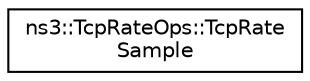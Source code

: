 digraph "Graphical Class Hierarchy"
{
 // LATEX_PDF_SIZE
  edge [fontname="Helvetica",fontsize="10",labelfontname="Helvetica",labelfontsize="10"];
  node [fontname="Helvetica",fontsize="10",shape=record];
  rankdir="LR";
  Node0 [label="ns3::TcpRateOps::TcpRate\lSample",height=0.2,width=0.4,color="black", fillcolor="white", style="filled",URL="$structns3_1_1_tcp_rate_ops_1_1_tcp_rate_sample.html",tooltip="Rate Sample structure."];
}
